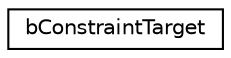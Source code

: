 digraph G
{
  edge [fontname="Helvetica",fontsize="10",labelfontname="Helvetica",labelfontsize="10"];
  node [fontname="Helvetica",fontsize="10",shape=record];
  rankdir=LR;
  Node1 [label="bConstraintTarget",height=0.2,width=0.4,color="black", fillcolor="white", style="filled",URL="$d5/d78/structbConstraintTarget.html"];
}
